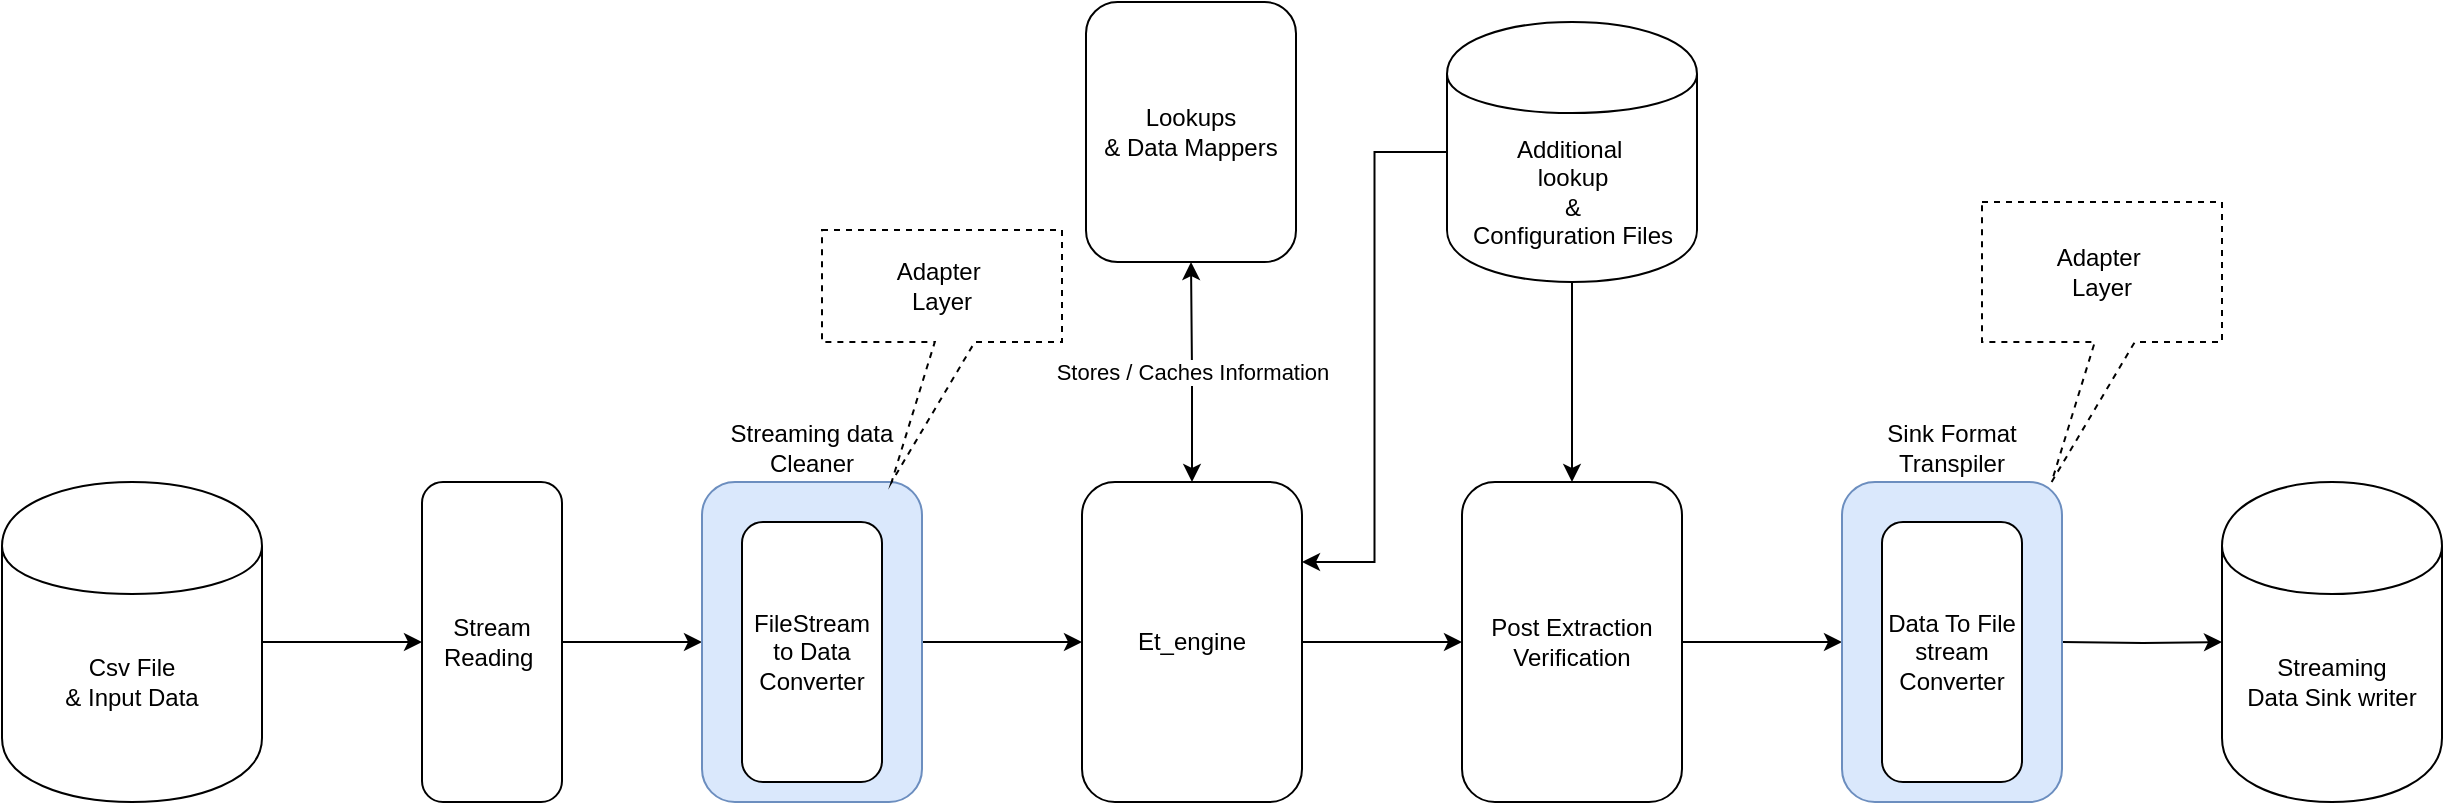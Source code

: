 <mxfile version="11.0.5" type="device"><diagram id="qZYu9CnKmAbF31fiT4Dx" name="Page-1"><mxGraphModel dx="1422" dy="879" grid="1" gridSize="10" guides="1" tooltips="1" connect="1" arrows="1" fold="1" page="1" pageScale="1" pageWidth="1654" pageHeight="1169" math="0" shadow="0"><root><mxCell id="0"/><mxCell id="1" parent="0"/><mxCell id="w8OIyPb3RIxIW9QAN1eA-3" value="" style="edgeStyle=orthogonalEdgeStyle;rounded=0;orthogonalLoop=1;jettySize=auto;html=1;" edge="1" parent="1" source="w8OIyPb3RIxIW9QAN1eA-1" target="w8OIyPb3RIxIW9QAN1eA-2"><mxGeometry relative="1" as="geometry"/></mxCell><mxCell id="w8OIyPb3RIxIW9QAN1eA-1" value="Csv File&lt;br&gt;&amp;amp; Input Data" style="shape=cylinder;whiteSpace=wrap;html=1;boundedLbl=1;backgroundOutline=1;" vertex="1" parent="1"><mxGeometry x="90" y="630" width="130" height="160" as="geometry"/></mxCell><mxCell id="w8OIyPb3RIxIW9QAN1eA-5" value="" style="edgeStyle=orthogonalEdgeStyle;rounded=0;orthogonalLoop=1;jettySize=auto;html=1;" edge="1" parent="1" source="w8OIyPb3RIxIW9QAN1eA-2" target="w8OIyPb3RIxIW9QAN1eA-4"><mxGeometry relative="1" as="geometry"/></mxCell><mxCell id="w8OIyPb3RIxIW9QAN1eA-2" value="Stream Reading&amp;nbsp;" style="rounded=1;whiteSpace=wrap;html=1;fontFamily=Helvetica;fontSize=12;fontColor=#000000;align=center;strokeColor=#000000;fillColor=#ffffff;" vertex="1" parent="1"><mxGeometry x="300" y="630" width="70" height="160" as="geometry"/></mxCell><mxCell id="w8OIyPb3RIxIW9QAN1eA-11" value="" style="edgeStyle=orthogonalEdgeStyle;rounded=0;orthogonalLoop=1;jettySize=auto;html=1;" edge="1" parent="1" source="w8OIyPb3RIxIW9QAN1eA-4" target="w8OIyPb3RIxIW9QAN1eA-10"><mxGeometry relative="1" as="geometry"/></mxCell><mxCell id="w8OIyPb3RIxIW9QAN1eA-4" value="Streaming data Cleaner" style="rounded=1;whiteSpace=wrap;html=1;fontFamily=Helvetica;fontSize=12;align=center;strokeColor=#6c8ebf;fillColor=#dae8fc;labelPosition=center;verticalLabelPosition=top;verticalAlign=bottom;" vertex="1" parent="1"><mxGeometry x="440" y="630" width="110" height="160" as="geometry"/></mxCell><mxCell id="w8OIyPb3RIxIW9QAN1eA-13" value="" style="edgeStyle=orthogonalEdgeStyle;rounded=0;orthogonalLoop=1;jettySize=auto;html=1;" edge="1" parent="1" source="w8OIyPb3RIxIW9QAN1eA-10" target="w8OIyPb3RIxIW9QAN1eA-12"><mxGeometry relative="1" as="geometry"/></mxCell><mxCell id="w8OIyPb3RIxIW9QAN1eA-15" value="Stores / Caches Information" style="edgeStyle=orthogonalEdgeStyle;rounded=0;orthogonalLoop=1;jettySize=auto;html=1;entryX=0.5;entryY=1;entryDx=0;entryDy=0;startArrow=classic;startFill=1;" edge="1" parent="1" source="w8OIyPb3RIxIW9QAN1eA-10" target="w8OIyPb3RIxIW9QAN1eA-14"><mxGeometry relative="1" as="geometry"/></mxCell><mxCell id="w8OIyPb3RIxIW9QAN1eA-10" value="Et_engine" style="rounded=1;whiteSpace=wrap;html=1;fontFamily=Helvetica;fontSize=12;fontColor=#000000;align=center;strokeColor=#000000;fillColor=#ffffff;labelPosition=center;verticalLabelPosition=middle;verticalAlign=middle;" vertex="1" parent="1"><mxGeometry x="630" y="630" width="110" height="160" as="geometry"/></mxCell><mxCell id="w8OIyPb3RIxIW9QAN1eA-24" value="" style="edgeStyle=orthogonalEdgeStyle;rounded=0;orthogonalLoop=1;jettySize=auto;html=1;startArrow=none;startFill=0;" edge="1" parent="1" source="w8OIyPb3RIxIW9QAN1eA-12"><mxGeometry relative="1" as="geometry"><mxPoint x="1010" y="710" as="targetPoint"/></mxGeometry></mxCell><mxCell id="w8OIyPb3RIxIW9QAN1eA-12" value="Post Extraction Verification" style="rounded=1;whiteSpace=wrap;html=1;fontFamily=Helvetica;fontSize=12;fontColor=#000000;align=center;strokeColor=#000000;fillColor=#ffffff;labelPosition=center;verticalLabelPosition=middle;verticalAlign=middle;" vertex="1" parent="1"><mxGeometry x="820" y="630" width="110" height="160" as="geometry"/></mxCell><mxCell id="w8OIyPb3RIxIW9QAN1eA-26" value="" style="edgeStyle=orthogonalEdgeStyle;rounded=0;orthogonalLoop=1;jettySize=auto;html=1;startArrow=none;startFill=0;" edge="1" parent="1" target="w8OIyPb3RIxIW9QAN1eA-25"><mxGeometry relative="1" as="geometry"><mxPoint x="1120" y="710" as="sourcePoint"/></mxGeometry></mxCell><mxCell id="w8OIyPb3RIxIW9QAN1eA-25" value="Streaming &lt;br&gt;Data Sink writer" style="shape=cylinder;whiteSpace=wrap;html=1;boundedLbl=1;backgroundOutline=1;fontFamily=Helvetica;fontSize=12;fontColor=#000000;align=center;strokeColor=#000000;fillColor=#ffffff;" vertex="1" parent="1"><mxGeometry x="1200" y="630" width="110" height="160" as="geometry"/></mxCell><mxCell id="w8OIyPb3RIxIW9QAN1eA-8" value="&lt;span style=&quot;white-space: normal&quot;&gt;FileStream to Data Converter&lt;/span&gt;" style="rounded=1;whiteSpace=wrap;html=1;" vertex="1" parent="1"><mxGeometry x="460" y="650" width="70" height="130" as="geometry"/></mxCell><mxCell id="w8OIyPb3RIxIW9QAN1eA-14" value="Lookups&lt;br&gt;&amp;amp; Data Mappers" style="rounded=1;whiteSpace=wrap;html=1;fontFamily=Helvetica;fontSize=12;fontColor=#000000;align=center;strokeColor=#000000;fillColor=#ffffff;" vertex="1" parent="1"><mxGeometry x="632" y="390" width="105" height="130" as="geometry"/></mxCell><mxCell id="w8OIyPb3RIxIW9QAN1eA-33" style="edgeStyle=orthogonalEdgeStyle;rounded=0;orthogonalLoop=1;jettySize=auto;html=1;startArrow=none;startFill=0;" edge="1" parent="1" source="w8OIyPb3RIxIW9QAN1eA-16" target="w8OIyPb3RIxIW9QAN1eA-12"><mxGeometry relative="1" as="geometry"/></mxCell><mxCell id="w8OIyPb3RIxIW9QAN1eA-34" style="edgeStyle=orthogonalEdgeStyle;rounded=0;orthogonalLoop=1;jettySize=auto;html=1;entryX=1;entryY=0.25;entryDx=0;entryDy=0;startArrow=none;startFill=0;" edge="1" parent="1" source="w8OIyPb3RIxIW9QAN1eA-16" target="w8OIyPb3RIxIW9QAN1eA-10"><mxGeometry relative="1" as="geometry"/></mxCell><mxCell id="w8OIyPb3RIxIW9QAN1eA-16" value="Additional&amp;nbsp;&lt;br&gt;lookup &lt;br&gt;&amp;amp; &lt;br&gt;Configuration Files" style="shape=cylinder;whiteSpace=wrap;html=1;boundedLbl=1;backgroundOutline=1;" vertex="1" parent="1"><mxGeometry x="812.5" y="400" width="125" height="130" as="geometry"/></mxCell><mxCell id="w8OIyPb3RIxIW9QAN1eA-27" value="Sink Format Transpiler" style="rounded=1;whiteSpace=wrap;html=1;fontFamily=Helvetica;fontSize=12;align=center;strokeColor=#6c8ebf;fillColor=#dae8fc;labelPosition=center;verticalLabelPosition=top;verticalAlign=bottom;" vertex="1" parent="1"><mxGeometry x="1010" y="630" width="110" height="160" as="geometry"/></mxCell><mxCell id="w8OIyPb3RIxIW9QAN1eA-28" value="&lt;span style=&quot;white-space: normal&quot;&gt;Data To File stream Converter&lt;/span&gt;" style="rounded=1;whiteSpace=wrap;html=1;" vertex="1" parent="1"><mxGeometry x="1030" y="650" width="70" height="130" as="geometry"/></mxCell><mxCell id="w8OIyPb3RIxIW9QAN1eA-31" value="Adapter&amp;nbsp;&lt;br&gt;Layer" style="shape=callout;whiteSpace=wrap;html=1;perimeter=calloutPerimeter;position2=0.29;size=70;position=0.47;dashed=1;" vertex="1" parent="1"><mxGeometry x="500" y="504" width="120" height="126" as="geometry"/></mxCell><mxCell id="w8OIyPb3RIxIW9QAN1eA-32" value="Adapter&amp;nbsp;&lt;br&gt;Layer" style="shape=callout;whiteSpace=wrap;html=1;perimeter=calloutPerimeter;position2=0.29;size=70;position=0.47;dashed=1;" vertex="1" parent="1"><mxGeometry x="1080" y="490" width="120" height="140" as="geometry"/></mxCell></root></mxGraphModel></diagram></mxfile>